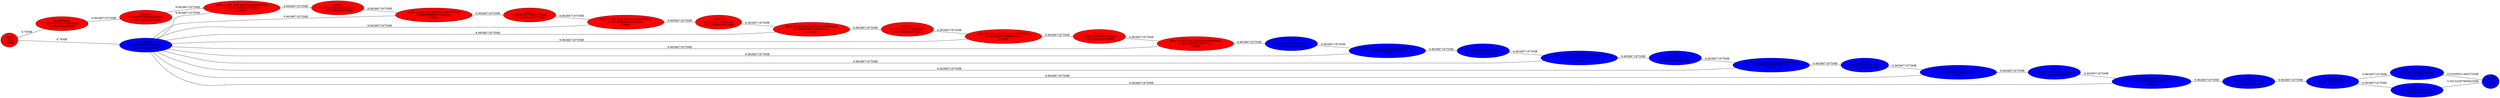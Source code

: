 graph {
rankdir=LR
input[label="input\n0.0ms\n0.0MB", style=filled, fillcolor="red"]
Embedding[label="Embedding\n0.0580976638793945ms\n63.2894140625MB", style=filled, fillcolor="red"]
Interpolation[label="Interpolation\n0.3505610656738281ms\n356.6064453125MB", style=filled, fillcolor="blue"]
layer_0[label="layer_0\n0.4820973205566406ms\n1809.0380859375MB", style=filled, fillcolor="red"]
layer_0_add_mid_position_embedding[label="layer_0_add_mid_position_embedding\n0.0011081600189208ms\n0.0MB", style=filled, fillcolor="red"]
layer_1[label="layer_1\n0.4794150085449218ms\n1147.0380859375MB", style=filled, fillcolor="red"]
layer_1_add_mid_position_embedding[label="layer_1_add_mid_position_embedding\n0.0009995840191841ms\n0.0MB", style=filled, fillcolor="red"]
layer_2[label="layer_2\n0.4865580749511718ms\n1157.0380859375MB", style=filled, fillcolor="red"]
layer_2_add_mid_position_embedding[label="layer_2_add_mid_position_embedding\n0.0014695680141448ms\n0.0MB", style=filled, fillcolor="red"]
layer_3[label="layer_3\n0.4795107421875ms\n1167.0380859375MB", style=filled, fillcolor="red"]
layer_3_add_mid_position_embedding[label="layer_3_add_mid_position_embedding\n0.0009655039906501ms\n0.0MB", style=filled, fillcolor="red"]
layer_4[label="layer_4\n0.4787111511230468ms\n1167.0380859375MB", style=filled, fillcolor="red"]
layer_4_add_mid_position_embedding[label="layer_4_add_mid_position_embedding\n0.0010329279899597ms\n0.0MB", style=filled, fillcolor="red"]
layer_5[label="layer_5\n0.4820314636230469ms\n1157.0380859375MB", style=filled, fillcolor="red"]
layer_5_add_mid_position_embedding[label="layer_5_add_mid_position_embedding\n0.0012001279592514ms\n0.0MB", style=filled, fillcolor="red"]
layer_6[label="layer_6\n0.4789020080566406ms\n1217.0380859375MB", style=filled, fillcolor="blue"]
layer_6_add_mid_position_embedding[label="layer_6_add_mid_position_embedding\n0.000991295993328ms\n0.0MB", style=filled, fillcolor="blue"]
layer_7[label="layer_7\n0.4805175170898437ms\n1157.0380859375MB", style=filled, fillcolor="blue"]
layer_7_add_mid_position_embedding[label="layer_7_add_mid_position_embedding\n0.0009942399859428ms\n0.0MB", style=filled, fillcolor="blue"]
layer_8[label="layer_8\n0.4800912780761718ms\n1207.0380859375MB", style=filled, fillcolor="blue"]
layer_8_add_mid_position_embedding[label="layer_8_add_mid_position_embedding\n0.0009898239970207ms\n0.0MB", style=filled, fillcolor="blue"]
layer_9[label="layer_9\n0.48014013671875ms\n1137.0380859375MB", style=filled, fillcolor="blue"]
layer_9_add_mid_position_embedding[label="layer_9_add_mid_position_embedding\n0.0009999679923057ms\n0.0MB", style=filled, fillcolor="blue"]
layer_10[label="layer_10\n0.4802139892578125ms\n1197.0380859375MB", style=filled, fillcolor="blue"]
layer_10_add_mid_position_embedding[label="layer_10_add_mid_position_embedding\n0.0010959999561309ms\n0.0MB", style=filled, fillcolor="blue"]
layer_11[label="layer_11\n0.4796151123046875ms\n1137.0380859375MB", style=filled, fillcolor="blue"]
Layer_Norm[label="Layer_Norm\n0.0013597439527511ms\n0.0MB", style=filled, fillcolor="blue"]
Class_Labels_Classifier[label="Class_Labels_Classifier\n0.0020515520572662ms\n4.7757415771484375MB", style=filled, fillcolor="blue"]
Box_Predictor[label="Box_Predictor\n0.0018707200288772ms\n4.517593383789063MB", style=filled, fillcolor="blue"]
output[label="output\n0.0ms\n0.0MB", style=filled, fillcolor="blue"]
input -- Embedding[label="9.76MB"];
input -- Interpolation[label="9.76MB"];
Embedding -- layer_0[label="9.9638671875MB"];
layer_0 -- layer_0_add_mid_position_embedding[label="9.9638671875MB"];
Interpolation -- layer_0_add_mid_position_embedding[label="9.9638671875MB"];
layer_0_add_mid_position_embedding -- layer_1[label="9.9638671875MB"];
layer_1 -- layer_1_add_mid_position_embedding[label="9.9638671875MB"];
Interpolation -- layer_1_add_mid_position_embedding[label="9.9638671875MB"];
layer_1_add_mid_position_embedding -- layer_2[label="9.9638671875MB"];
layer_2 -- layer_2_add_mid_position_embedding[label="9.9638671875MB"];
Interpolation -- layer_2_add_mid_position_embedding[label="9.9638671875MB"];
layer_2_add_mid_position_embedding -- layer_3[label="9.9638671875MB"];
layer_3 -- layer_3_add_mid_position_embedding[label="9.9638671875MB"];
Interpolation -- layer_3_add_mid_position_embedding[label="9.9638671875MB"];
layer_3_add_mid_position_embedding -- layer_4[label="9.9638671875MB"];
layer_4 -- layer_4_add_mid_position_embedding[label="9.9638671875MB"];
Interpolation -- layer_4_add_mid_position_embedding[label="9.9638671875MB"];
layer_4_add_mid_position_embedding -- layer_5[label="9.9638671875MB"];
layer_5 -- layer_5_add_mid_position_embedding[label="9.9638671875MB"];
Interpolation -- layer_5_add_mid_position_embedding[label="9.9638671875MB"];
layer_5_add_mid_position_embedding -- layer_6[label="9.9638671875MB"];
layer_6 -- layer_6_add_mid_position_embedding[label="9.9638671875MB"];
Interpolation -- layer_6_add_mid_position_embedding[label="9.9638671875MB"];
layer_6_add_mid_position_embedding -- layer_7[label="9.9638671875MB"];
layer_7 -- layer_7_add_mid_position_embedding[label="9.9638671875MB"];
Interpolation -- layer_7_add_mid_position_embedding[label="9.9638671875MB"];
layer_7_add_mid_position_embedding -- layer_8[label="9.9638671875MB"];
layer_8 -- layer_8_add_mid_position_embedding[label="9.9638671875MB"];
Interpolation -- layer_8_add_mid_position_embedding[label="9.9638671875MB"];
layer_8_add_mid_position_embedding -- layer_9[label="9.9638671875MB"];
layer_9 -- layer_9_add_mid_position_embedding[label="9.9638671875MB"];
Interpolation -- layer_9_add_mid_position_embedding[label="9.9638671875MB"];
layer_9_add_mid_position_embedding -- layer_10[label="9.9638671875MB"];
layer_10 -- layer_10_add_mid_position_embedding[label="9.9638671875MB"];
Interpolation -- layer_10_add_mid_position_embedding[label="9.9638671875MB"];
layer_10_add_mid_position_embedding -- layer_11[label="9.9638671875MB"];
layer_11 -- Layer_Norm[label="9.9638671875MB"];
Layer_Norm -- Class_Labels_Classifier[label="9.9638671875MB"];
Layer_Norm -- Box_Predictor[label="9.9638671875MB"];
Class_Labels_Classifier -- output[label="0.03509521484375MB"];
Box_Predictor -- output[label="0.00152587890625MB"];
}
